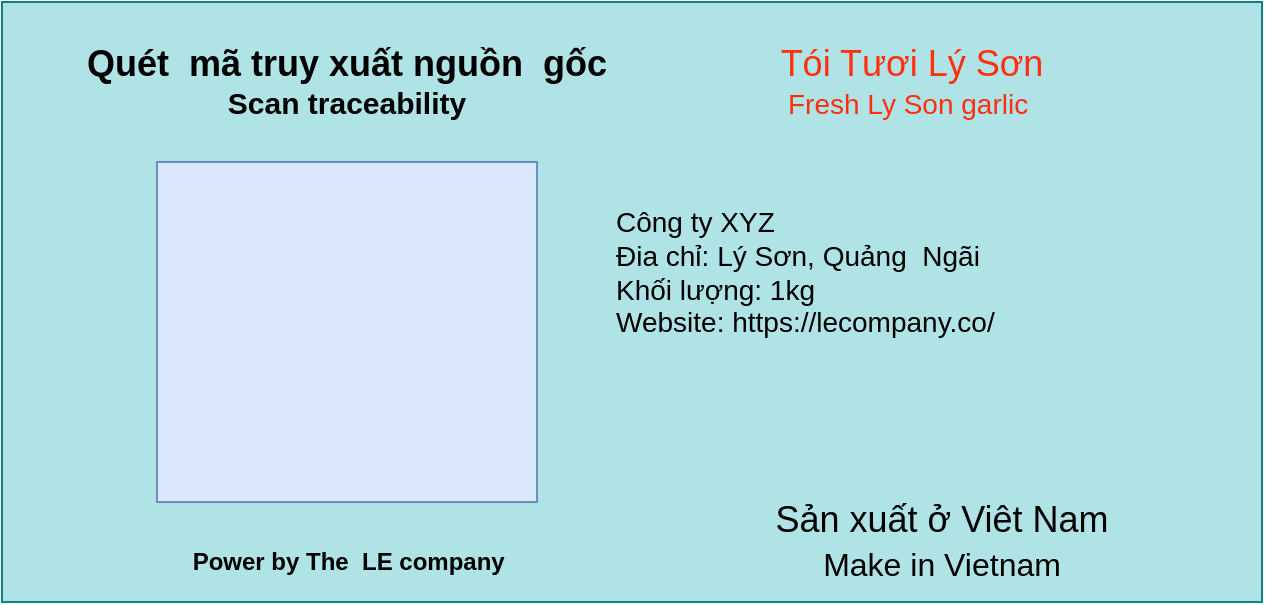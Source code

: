 <mxfile version="15.9.6" type="github">
  <diagram id="a0ce7FRnkzHlPS7uPdeU" name="Page-1">
    <mxGraphModel dx="976" dy="619" grid="1" gridSize="10" guides="1" tooltips="1" connect="1" arrows="1" fold="1" page="1" pageScale="1" pageWidth="850" pageHeight="1100" math="0" shadow="0">
      <root>
        <mxCell id="0" />
        <mxCell id="1" parent="0" />
        <mxCell id="VKRZZ7NYE5q5qL_KzZuO-3" value="" style="rounded=0;whiteSpace=wrap;html=1;fillColor=#b0e3e6;strokeColor=#0e8088;" vertex="1" parent="1">
          <mxGeometry x="100" y="160" width="630" height="300" as="geometry" />
        </mxCell>
        <mxCell id="VKRZZ7NYE5q5qL_KzZuO-2" value="" style="rounded=0;whiteSpace=wrap;html=1;fillColor=#dae8fc;strokeColor=#6c8ebf;" vertex="1" parent="1">
          <mxGeometry x="177.5" y="240" width="190" height="170" as="geometry" />
        </mxCell>
        <mxCell id="VKRZZ7NYE5q5qL_KzZuO-4" value="&lt;b&gt;Power by The&amp;nbsp; LE company&amp;nbsp;&lt;/b&gt;" style="text;html=1;strokeColor=none;fillColor=none;align=center;verticalAlign=middle;whiteSpace=wrap;rounded=0;" vertex="1" parent="1">
          <mxGeometry x="180" y="425" width="190" height="30" as="geometry" />
        </mxCell>
        <mxCell id="VKRZZ7NYE5q5qL_KzZuO-5" value="" style="shape=image;html=1;verticalAlign=top;verticalLabelPosition=bottom;labelBackgroundColor=#ffffff;imageAspect=0;aspect=fixed;image=https://cdn1.iconfinder.com/data/icons/ios-11-glyphs/30/qr_code-128.png" vertex="1" parent="1">
          <mxGeometry x="207.5" y="260" width="130" height="130" as="geometry" />
        </mxCell>
        <mxCell id="VKRZZ7NYE5q5qL_KzZuO-6" value="&lt;font&gt;&lt;b&gt;&lt;font style=&quot;font-size: 18px&quot;&gt;Quét&amp;nbsp; mã truy xuất nguồn&amp;nbsp; gốc&lt;/font&gt;&lt;/b&gt;&lt;br&gt;&lt;span style=&quot;font-size: 15px&quot;&gt;&lt;b&gt;Scan traceability&lt;/b&gt;&lt;/span&gt;&lt;br&gt;&lt;/font&gt;" style="text;html=1;strokeColor=none;fillColor=none;align=center;verticalAlign=middle;whiteSpace=wrap;rounded=0;" vertex="1" parent="1">
          <mxGeometry x="140" y="170" width="265" height="60" as="geometry" />
        </mxCell>
        <mxCell id="VKRZZ7NYE5q5qL_KzZuO-8" value="&lt;font color=&quot;#ff2f0f&quot;&gt;&lt;font style=&quot;font-size: 18px&quot;&gt;Tói Tươi Lý Sơn&lt;/font&gt;&lt;br&gt;&lt;font style=&quot;font-size: 14px&quot;&gt;Fresh Ly Son garlic&amp;nbsp;&lt;/font&gt;&lt;br&gt;&lt;/font&gt;" style="text;html=1;strokeColor=none;fillColor=none;align=center;verticalAlign=middle;whiteSpace=wrap;rounded=0;fontSize=15;" vertex="1" parent="1">
          <mxGeometry x="455" y="175" width="200" height="50" as="geometry" />
        </mxCell>
        <mxCell id="VKRZZ7NYE5q5qL_KzZuO-9" value="Sản xuất ở Viêt Nam&lt;br&gt;&lt;font style=&quot;font-size: 16px&quot;&gt;Make in Vietnam&lt;/font&gt;" style="text;html=1;strokeColor=none;fillColor=none;align=center;verticalAlign=middle;whiteSpace=wrap;rounded=0;fontSize=18;" vertex="1" parent="1">
          <mxGeometry x="455" y="410" width="230" height="40" as="geometry" />
        </mxCell>
        <mxCell id="VKRZZ7NYE5q5qL_KzZuO-11" value="&lt;font color=&quot;#000000&quot;&gt;Công ty XYZ&lt;br&gt;Đia chỉ: Lý Sơn, Quảng&amp;nbsp; Ngãi&lt;br&gt;Khối lượng: 1kg&lt;br&gt;Website: https://lecompany.co/&amp;nbsp;&lt;br&gt;&lt;/font&gt;" style="text;html=1;strokeColor=none;fillColor=none;align=left;verticalAlign=middle;whiteSpace=wrap;rounded=0;fontSize=14;fontColor=#FF2F0F;" vertex="1" parent="1">
          <mxGeometry x="405" y="260" width="300" height="70" as="geometry" />
        </mxCell>
      </root>
    </mxGraphModel>
  </diagram>
</mxfile>
